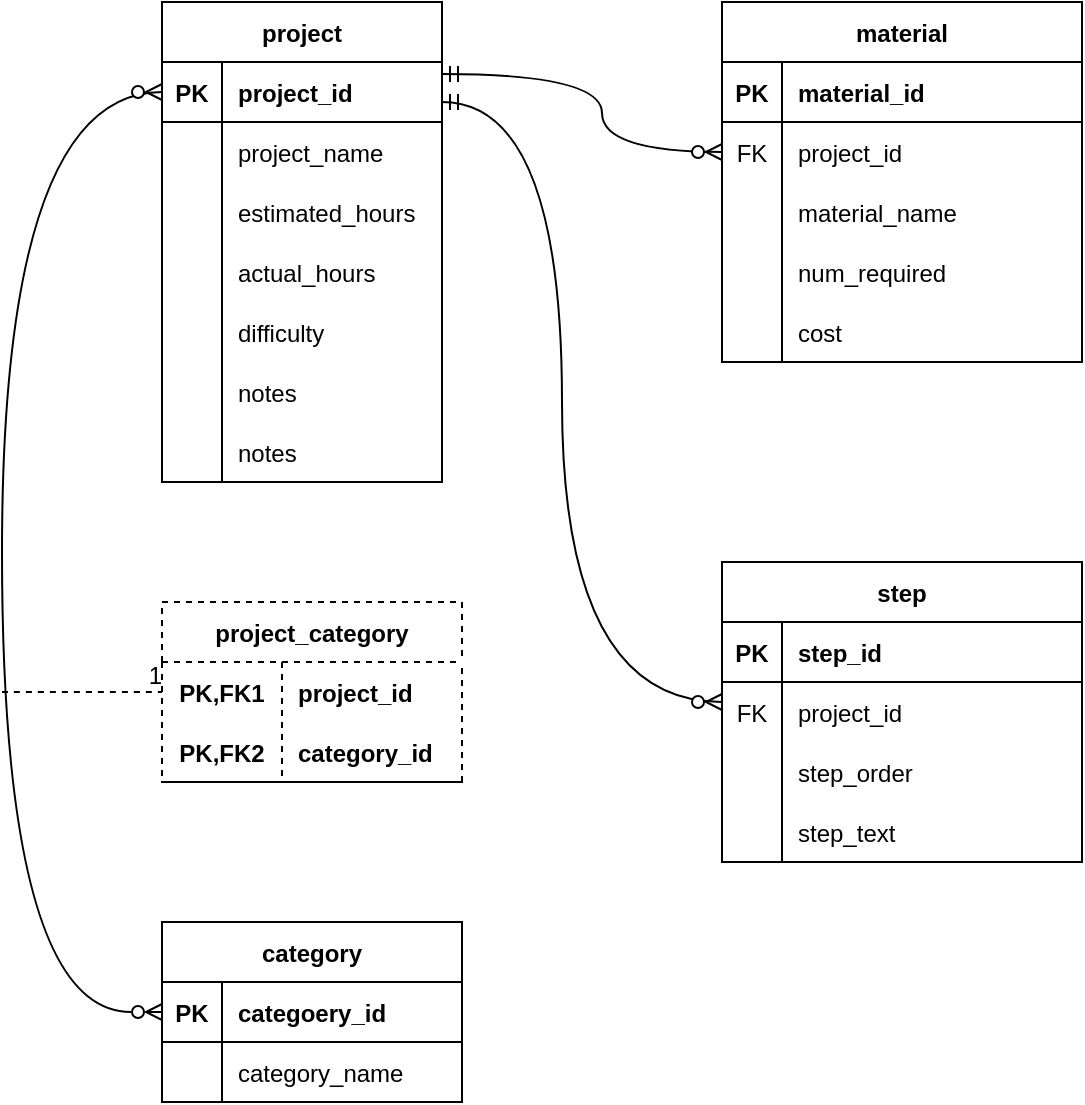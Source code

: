 <mxfile version="20.7.4" type="device"><diagram id="_lBNeHZ1wVyn_Tnnylf4" name="Page-1"><mxGraphModel dx="1434" dy="812" grid="1" gridSize="10" guides="1" tooltips="1" connect="1" arrows="1" fold="1" page="1" pageScale="1" pageWidth="850" pageHeight="1100" math="0" shadow="0"><root><mxCell id="0"/><mxCell id="1" parent="0"/><mxCell id="NZFhMvVjmMI9TA1e7Wic-1" value="project" style="shape=table;startSize=30;container=1;collapsible=1;childLayout=tableLayout;fixedRows=1;rowLines=0;fontStyle=1;align=center;resizeLast=1;" vertex="1" parent="1"><mxGeometry x="170" y="120" width="140" height="240" as="geometry"/></mxCell><mxCell id="NZFhMvVjmMI9TA1e7Wic-2" value="" style="shape=tableRow;horizontal=0;startSize=0;swimlaneHead=0;swimlaneBody=0;fillColor=none;collapsible=0;dropTarget=0;points=[[0,0.5],[1,0.5]];portConstraint=eastwest;top=0;left=0;right=0;bottom=1;" vertex="1" parent="NZFhMvVjmMI9TA1e7Wic-1"><mxGeometry y="30" width="140" height="30" as="geometry"/></mxCell><mxCell id="NZFhMvVjmMI9TA1e7Wic-3" value="PK" style="shape=partialRectangle;connectable=0;fillColor=none;top=0;left=0;bottom=0;right=0;fontStyle=1;overflow=hidden;" vertex="1" parent="NZFhMvVjmMI9TA1e7Wic-2"><mxGeometry width="30" height="30" as="geometry"><mxRectangle width="30" height="30" as="alternateBounds"/></mxGeometry></mxCell><mxCell id="NZFhMvVjmMI9TA1e7Wic-4" value="project_id    " style="shape=partialRectangle;connectable=0;fillColor=none;top=0;left=0;bottom=0;right=0;align=left;spacingLeft=6;fontStyle=1;overflow=hidden;strokeColor=default;" vertex="1" parent="NZFhMvVjmMI9TA1e7Wic-2"><mxGeometry x="30" width="110" height="30" as="geometry"><mxRectangle width="110" height="30" as="alternateBounds"/></mxGeometry></mxCell><mxCell id="NZFhMvVjmMI9TA1e7Wic-5" value="" style="shape=tableRow;horizontal=0;startSize=0;swimlaneHead=0;swimlaneBody=0;fillColor=none;collapsible=0;dropTarget=0;points=[[0,0.5],[1,0.5]];portConstraint=eastwest;top=0;left=0;right=0;bottom=0;" vertex="1" parent="NZFhMvVjmMI9TA1e7Wic-1"><mxGeometry y="60" width="140" height="30" as="geometry"/></mxCell><mxCell id="NZFhMvVjmMI9TA1e7Wic-6" value="" style="shape=partialRectangle;connectable=0;fillColor=none;top=0;left=0;bottom=0;right=0;editable=1;overflow=hidden;" vertex="1" parent="NZFhMvVjmMI9TA1e7Wic-5"><mxGeometry width="30" height="30" as="geometry"><mxRectangle width="30" height="30" as="alternateBounds"/></mxGeometry></mxCell><mxCell id="NZFhMvVjmMI9TA1e7Wic-7" value="project_name" style="shape=partialRectangle;connectable=0;fillColor=none;top=0;left=0;bottom=0;right=0;align=left;spacingLeft=6;overflow=hidden;" vertex="1" parent="NZFhMvVjmMI9TA1e7Wic-5"><mxGeometry x="30" width="110" height="30" as="geometry"><mxRectangle width="110" height="30" as="alternateBounds"/></mxGeometry></mxCell><mxCell id="NZFhMvVjmMI9TA1e7Wic-8" value="" style="shape=tableRow;horizontal=0;startSize=0;swimlaneHead=0;swimlaneBody=0;fillColor=none;collapsible=0;dropTarget=0;points=[[0,0.5],[1,0.5]];portConstraint=eastwest;top=0;left=0;right=0;bottom=0;" vertex="1" parent="NZFhMvVjmMI9TA1e7Wic-1"><mxGeometry y="90" width="140" height="30" as="geometry"/></mxCell><mxCell id="NZFhMvVjmMI9TA1e7Wic-9" value="" style="shape=partialRectangle;connectable=0;fillColor=none;top=0;left=0;bottom=0;right=0;editable=1;overflow=hidden;" vertex="1" parent="NZFhMvVjmMI9TA1e7Wic-8"><mxGeometry width="30" height="30" as="geometry"><mxRectangle width="30" height="30" as="alternateBounds"/></mxGeometry></mxCell><mxCell id="NZFhMvVjmMI9TA1e7Wic-10" value="estimated_hours" style="shape=partialRectangle;connectable=0;fillColor=none;top=0;left=0;bottom=0;right=0;align=left;spacingLeft=6;overflow=hidden;" vertex="1" parent="NZFhMvVjmMI9TA1e7Wic-8"><mxGeometry x="30" width="110" height="30" as="geometry"><mxRectangle width="110" height="30" as="alternateBounds"/></mxGeometry></mxCell><mxCell id="NZFhMvVjmMI9TA1e7Wic-11" value="" style="shape=tableRow;horizontal=0;startSize=0;swimlaneHead=0;swimlaneBody=0;fillColor=none;collapsible=0;dropTarget=0;points=[[0,0.5],[1,0.5]];portConstraint=eastwest;top=0;left=0;right=0;bottom=0;" vertex="1" parent="NZFhMvVjmMI9TA1e7Wic-1"><mxGeometry y="120" width="140" height="30" as="geometry"/></mxCell><mxCell id="NZFhMvVjmMI9TA1e7Wic-12" value="" style="shape=partialRectangle;connectable=0;fillColor=none;top=0;left=0;bottom=0;right=0;editable=1;overflow=hidden;" vertex="1" parent="NZFhMvVjmMI9TA1e7Wic-11"><mxGeometry width="30" height="30" as="geometry"><mxRectangle width="30" height="30" as="alternateBounds"/></mxGeometry></mxCell><mxCell id="NZFhMvVjmMI9TA1e7Wic-13" value="actual_hours" style="shape=partialRectangle;connectable=0;fillColor=none;top=0;left=0;bottom=0;right=0;align=left;spacingLeft=6;overflow=hidden;" vertex="1" parent="NZFhMvVjmMI9TA1e7Wic-11"><mxGeometry x="30" width="110" height="30" as="geometry"><mxRectangle width="110" height="30" as="alternateBounds"/></mxGeometry></mxCell><mxCell id="NZFhMvVjmMI9TA1e7Wic-17" style="shape=tableRow;horizontal=0;startSize=0;swimlaneHead=0;swimlaneBody=0;fillColor=none;collapsible=0;dropTarget=0;points=[[0,0.5],[1,0.5]];portConstraint=eastwest;top=0;left=0;right=0;bottom=0;" vertex="1" parent="NZFhMvVjmMI9TA1e7Wic-1"><mxGeometry y="150" width="140" height="30" as="geometry"/></mxCell><mxCell id="NZFhMvVjmMI9TA1e7Wic-18" style="shape=partialRectangle;connectable=0;fillColor=none;top=0;left=0;bottom=0;right=0;editable=1;overflow=hidden;" vertex="1" parent="NZFhMvVjmMI9TA1e7Wic-17"><mxGeometry width="30" height="30" as="geometry"><mxRectangle width="30" height="30" as="alternateBounds"/></mxGeometry></mxCell><mxCell id="NZFhMvVjmMI9TA1e7Wic-19" value="difficulty" style="shape=partialRectangle;connectable=0;fillColor=none;top=0;left=0;bottom=0;right=0;align=left;spacingLeft=6;overflow=hidden;" vertex="1" parent="NZFhMvVjmMI9TA1e7Wic-17"><mxGeometry x="30" width="110" height="30" as="geometry"><mxRectangle width="110" height="30" as="alternateBounds"/></mxGeometry></mxCell><mxCell id="NZFhMvVjmMI9TA1e7Wic-14" style="shape=tableRow;horizontal=0;startSize=0;swimlaneHead=0;swimlaneBody=0;fillColor=none;collapsible=0;dropTarget=0;points=[[0,0.5],[1,0.5]];portConstraint=eastwest;top=0;left=0;right=0;bottom=0;" vertex="1" parent="NZFhMvVjmMI9TA1e7Wic-1"><mxGeometry y="180" width="140" height="30" as="geometry"/></mxCell><mxCell id="NZFhMvVjmMI9TA1e7Wic-15" style="shape=partialRectangle;connectable=0;fillColor=none;top=0;left=0;bottom=0;right=0;editable=1;overflow=hidden;" vertex="1" parent="NZFhMvVjmMI9TA1e7Wic-14"><mxGeometry width="30" height="30" as="geometry"><mxRectangle width="30" height="30" as="alternateBounds"/></mxGeometry></mxCell><mxCell id="NZFhMvVjmMI9TA1e7Wic-16" value="notes" style="shape=partialRectangle;connectable=0;fillColor=none;top=0;left=0;bottom=0;right=0;align=left;spacingLeft=6;overflow=hidden;" vertex="1" parent="NZFhMvVjmMI9TA1e7Wic-14"><mxGeometry x="30" width="110" height="30" as="geometry"><mxRectangle width="110" height="30" as="alternateBounds"/></mxGeometry></mxCell><mxCell id="NZFhMvVjmMI9TA1e7Wic-110" style="shape=tableRow;horizontal=0;startSize=0;swimlaneHead=0;swimlaneBody=0;fillColor=none;collapsible=0;dropTarget=0;points=[[0,0.5],[1,0.5]];portConstraint=eastwest;top=0;left=0;right=0;bottom=0;" vertex="1" parent="NZFhMvVjmMI9TA1e7Wic-1"><mxGeometry y="210" width="140" height="30" as="geometry"/></mxCell><mxCell id="NZFhMvVjmMI9TA1e7Wic-111" style="shape=partialRectangle;connectable=0;fillColor=none;top=0;left=0;bottom=0;right=0;editable=1;overflow=hidden;" vertex="1" parent="NZFhMvVjmMI9TA1e7Wic-110"><mxGeometry width="30" height="30" as="geometry"><mxRectangle width="30" height="30" as="alternateBounds"/></mxGeometry></mxCell><mxCell id="NZFhMvVjmMI9TA1e7Wic-112" value="notes" style="shape=partialRectangle;connectable=0;fillColor=none;top=0;left=0;bottom=0;right=0;align=left;spacingLeft=6;overflow=hidden;" vertex="1" parent="NZFhMvVjmMI9TA1e7Wic-110"><mxGeometry x="30" width="110" height="30" as="geometry"><mxRectangle width="110" height="30" as="alternateBounds"/></mxGeometry></mxCell><mxCell id="NZFhMvVjmMI9TA1e7Wic-26" value="material" style="shape=table;startSize=30;container=1;collapsible=1;childLayout=tableLayout;fixedRows=1;rowLines=0;fontStyle=1;align=center;resizeLast=1;" vertex="1" parent="1"><mxGeometry x="450" y="120" width="180" height="180" as="geometry"/></mxCell><mxCell id="NZFhMvVjmMI9TA1e7Wic-27" value="" style="shape=tableRow;horizontal=0;startSize=0;swimlaneHead=0;swimlaneBody=0;fillColor=none;collapsible=0;dropTarget=0;points=[[0,0.5],[1,0.5]];portConstraint=eastwest;top=0;left=0;right=0;bottom=1;" vertex="1" parent="NZFhMvVjmMI9TA1e7Wic-26"><mxGeometry y="30" width="180" height="30" as="geometry"/></mxCell><mxCell id="NZFhMvVjmMI9TA1e7Wic-28" value="PK" style="shape=partialRectangle;connectable=0;fillColor=none;top=0;left=0;bottom=0;right=0;fontStyle=1;overflow=hidden;" vertex="1" parent="NZFhMvVjmMI9TA1e7Wic-27"><mxGeometry width="30" height="30" as="geometry"><mxRectangle width="30" height="30" as="alternateBounds"/></mxGeometry></mxCell><mxCell id="NZFhMvVjmMI9TA1e7Wic-29" value="material_id" style="shape=partialRectangle;connectable=0;fillColor=none;top=0;left=0;bottom=0;right=0;align=left;spacingLeft=6;fontStyle=1;overflow=hidden;" vertex="1" parent="NZFhMvVjmMI9TA1e7Wic-27"><mxGeometry x="30" width="150" height="30" as="geometry"><mxRectangle width="150" height="30" as="alternateBounds"/></mxGeometry></mxCell><mxCell id="NZFhMvVjmMI9TA1e7Wic-30" value="" style="shape=tableRow;horizontal=0;startSize=0;swimlaneHead=0;swimlaneBody=0;fillColor=none;collapsible=0;dropTarget=0;points=[[0,0.5],[1,0.5]];portConstraint=eastwest;top=0;left=0;right=0;bottom=0;" vertex="1" parent="NZFhMvVjmMI9TA1e7Wic-26"><mxGeometry y="60" width="180" height="30" as="geometry"/></mxCell><mxCell id="NZFhMvVjmMI9TA1e7Wic-31" value="FK" style="shape=partialRectangle;connectable=0;fillColor=none;top=0;left=0;bottom=0;right=0;editable=1;overflow=hidden;" vertex="1" parent="NZFhMvVjmMI9TA1e7Wic-30"><mxGeometry width="30" height="30" as="geometry"><mxRectangle width="30" height="30" as="alternateBounds"/></mxGeometry></mxCell><mxCell id="NZFhMvVjmMI9TA1e7Wic-32" value="project_id" style="shape=partialRectangle;connectable=0;fillColor=none;top=0;left=0;bottom=0;right=0;align=left;spacingLeft=6;overflow=hidden;" vertex="1" parent="NZFhMvVjmMI9TA1e7Wic-30"><mxGeometry x="30" width="150" height="30" as="geometry"><mxRectangle width="150" height="30" as="alternateBounds"/></mxGeometry></mxCell><mxCell id="NZFhMvVjmMI9TA1e7Wic-36" value="" style="shape=tableRow;horizontal=0;startSize=0;swimlaneHead=0;swimlaneBody=0;fillColor=none;collapsible=0;dropTarget=0;points=[[0,0.5],[1,0.5]];portConstraint=eastwest;top=0;left=0;right=0;bottom=0;" vertex="1" parent="NZFhMvVjmMI9TA1e7Wic-26"><mxGeometry y="90" width="180" height="30" as="geometry"/></mxCell><mxCell id="NZFhMvVjmMI9TA1e7Wic-37" value="" style="shape=partialRectangle;connectable=0;fillColor=none;top=0;left=0;bottom=0;right=0;editable=1;overflow=hidden;" vertex="1" parent="NZFhMvVjmMI9TA1e7Wic-36"><mxGeometry width="30" height="30" as="geometry"><mxRectangle width="30" height="30" as="alternateBounds"/></mxGeometry></mxCell><mxCell id="NZFhMvVjmMI9TA1e7Wic-38" value="material_name" style="shape=partialRectangle;connectable=0;fillColor=none;top=0;left=0;bottom=0;right=0;align=left;spacingLeft=6;overflow=hidden;" vertex="1" parent="NZFhMvVjmMI9TA1e7Wic-36"><mxGeometry x="30" width="150" height="30" as="geometry"><mxRectangle width="150" height="30" as="alternateBounds"/></mxGeometry></mxCell><mxCell id="NZFhMvVjmMI9TA1e7Wic-45" style="shape=tableRow;horizontal=0;startSize=0;swimlaneHead=0;swimlaneBody=0;fillColor=none;collapsible=0;dropTarget=0;points=[[0,0.5],[1,0.5]];portConstraint=eastwest;top=0;left=0;right=0;bottom=0;" vertex="1" parent="NZFhMvVjmMI9TA1e7Wic-26"><mxGeometry y="120" width="180" height="30" as="geometry"/></mxCell><mxCell id="NZFhMvVjmMI9TA1e7Wic-46" style="shape=partialRectangle;connectable=0;fillColor=none;top=0;left=0;bottom=0;right=0;editable=1;overflow=hidden;" vertex="1" parent="NZFhMvVjmMI9TA1e7Wic-45"><mxGeometry width="30" height="30" as="geometry"><mxRectangle width="30" height="30" as="alternateBounds"/></mxGeometry></mxCell><mxCell id="NZFhMvVjmMI9TA1e7Wic-47" value="num_required" style="shape=partialRectangle;connectable=0;fillColor=none;top=0;left=0;bottom=0;right=0;align=left;spacingLeft=6;overflow=hidden;" vertex="1" parent="NZFhMvVjmMI9TA1e7Wic-45"><mxGeometry x="30" width="150" height="30" as="geometry"><mxRectangle width="150" height="30" as="alternateBounds"/></mxGeometry></mxCell><mxCell id="NZFhMvVjmMI9TA1e7Wic-42" style="shape=tableRow;horizontal=0;startSize=0;swimlaneHead=0;swimlaneBody=0;fillColor=none;collapsible=0;dropTarget=0;points=[[0,0.5],[1,0.5]];portConstraint=eastwest;top=0;left=0;right=0;bottom=0;" vertex="1" parent="NZFhMvVjmMI9TA1e7Wic-26"><mxGeometry y="150" width="180" height="30" as="geometry"/></mxCell><mxCell id="NZFhMvVjmMI9TA1e7Wic-43" style="shape=partialRectangle;connectable=0;fillColor=none;top=0;left=0;bottom=0;right=0;editable=1;overflow=hidden;" vertex="1" parent="NZFhMvVjmMI9TA1e7Wic-42"><mxGeometry width="30" height="30" as="geometry"><mxRectangle width="30" height="30" as="alternateBounds"/></mxGeometry></mxCell><mxCell id="NZFhMvVjmMI9TA1e7Wic-44" value="cost" style="shape=partialRectangle;connectable=0;fillColor=none;top=0;left=0;bottom=0;right=0;align=left;spacingLeft=6;overflow=hidden;" vertex="1" parent="NZFhMvVjmMI9TA1e7Wic-42"><mxGeometry x="30" width="150" height="30" as="geometry"><mxRectangle width="150" height="30" as="alternateBounds"/></mxGeometry></mxCell><mxCell id="NZFhMvVjmMI9TA1e7Wic-61" value="step" style="shape=table;startSize=30;container=1;collapsible=1;childLayout=tableLayout;fixedRows=1;rowLines=0;fontStyle=1;align=center;resizeLast=1;strokeColor=default;" vertex="1" parent="1"><mxGeometry x="450" y="400" width="180" height="150" as="geometry"/></mxCell><mxCell id="NZFhMvVjmMI9TA1e7Wic-62" value="" style="shape=tableRow;horizontal=0;startSize=0;swimlaneHead=0;swimlaneBody=0;fillColor=none;collapsible=0;dropTarget=0;points=[[0,0.5],[1,0.5]];portConstraint=eastwest;top=0;left=0;right=0;bottom=1;strokeColor=default;fontStyle=4" vertex="1" parent="NZFhMvVjmMI9TA1e7Wic-61"><mxGeometry y="30" width="180" height="30" as="geometry"/></mxCell><mxCell id="NZFhMvVjmMI9TA1e7Wic-63" value="PK" style="shape=partialRectangle;connectable=0;fillColor=none;top=0;left=0;bottom=0;right=0;fontStyle=1;overflow=hidden;strokeColor=default;" vertex="1" parent="NZFhMvVjmMI9TA1e7Wic-62"><mxGeometry width="30" height="30" as="geometry"><mxRectangle width="30" height="30" as="alternateBounds"/></mxGeometry></mxCell><mxCell id="NZFhMvVjmMI9TA1e7Wic-64" value="step_id" style="shape=partialRectangle;connectable=0;fillColor=none;top=0;left=0;bottom=0;right=0;align=left;spacingLeft=6;fontStyle=1;overflow=hidden;strokeColor=default;" vertex="1" parent="NZFhMvVjmMI9TA1e7Wic-62"><mxGeometry x="30" width="150" height="30" as="geometry"><mxRectangle width="150" height="30" as="alternateBounds"/></mxGeometry></mxCell><mxCell id="NZFhMvVjmMI9TA1e7Wic-65" value="" style="shape=tableRow;horizontal=0;startSize=0;swimlaneHead=0;swimlaneBody=0;fillColor=none;collapsible=0;dropTarget=0;points=[[0,0.5],[1,0.5]];portConstraint=eastwest;top=0;left=0;right=0;bottom=0;strokeColor=default;" vertex="1" parent="NZFhMvVjmMI9TA1e7Wic-61"><mxGeometry y="60" width="180" height="30" as="geometry"/></mxCell><mxCell id="NZFhMvVjmMI9TA1e7Wic-66" value="FK" style="shape=partialRectangle;connectable=0;fillColor=none;top=0;left=0;bottom=0;right=0;editable=1;overflow=hidden;strokeColor=default;" vertex="1" parent="NZFhMvVjmMI9TA1e7Wic-65"><mxGeometry width="30" height="30" as="geometry"><mxRectangle width="30" height="30" as="alternateBounds"/></mxGeometry></mxCell><mxCell id="NZFhMvVjmMI9TA1e7Wic-67" value="project_id" style="shape=partialRectangle;connectable=0;fillColor=none;top=0;left=0;bottom=0;right=0;align=left;spacingLeft=6;overflow=hidden;strokeColor=default;" vertex="1" parent="NZFhMvVjmMI9TA1e7Wic-65"><mxGeometry x="30" width="150" height="30" as="geometry"><mxRectangle width="150" height="30" as="alternateBounds"/></mxGeometry></mxCell><mxCell id="NZFhMvVjmMI9TA1e7Wic-68" value="" style="shape=tableRow;horizontal=0;startSize=0;swimlaneHead=0;swimlaneBody=0;fillColor=none;collapsible=0;dropTarget=0;points=[[0,0.5],[1,0.5]];portConstraint=eastwest;top=0;left=0;right=0;bottom=0;strokeColor=default;" vertex="1" parent="NZFhMvVjmMI9TA1e7Wic-61"><mxGeometry y="90" width="180" height="30" as="geometry"/></mxCell><mxCell id="NZFhMvVjmMI9TA1e7Wic-69" value="" style="shape=partialRectangle;connectable=0;fillColor=none;top=0;left=0;bottom=0;right=0;editable=1;overflow=hidden;strokeColor=default;" vertex="1" parent="NZFhMvVjmMI9TA1e7Wic-68"><mxGeometry width="30" height="30" as="geometry"><mxRectangle width="30" height="30" as="alternateBounds"/></mxGeometry></mxCell><mxCell id="NZFhMvVjmMI9TA1e7Wic-70" value="step_order" style="shape=partialRectangle;connectable=0;fillColor=none;top=0;left=0;bottom=0;right=0;align=left;spacingLeft=6;overflow=hidden;strokeColor=default;" vertex="1" parent="NZFhMvVjmMI9TA1e7Wic-68"><mxGeometry x="30" width="150" height="30" as="geometry"><mxRectangle width="150" height="30" as="alternateBounds"/></mxGeometry></mxCell><mxCell id="NZFhMvVjmMI9TA1e7Wic-71" value="" style="shape=tableRow;horizontal=0;startSize=0;swimlaneHead=0;swimlaneBody=0;fillColor=none;collapsible=0;dropTarget=0;points=[[0,0.5],[1,0.5]];portConstraint=eastwest;top=0;left=0;right=0;bottom=0;strokeColor=default;" vertex="1" parent="NZFhMvVjmMI9TA1e7Wic-61"><mxGeometry y="120" width="180" height="30" as="geometry"/></mxCell><mxCell id="NZFhMvVjmMI9TA1e7Wic-72" value="" style="shape=partialRectangle;connectable=0;fillColor=none;top=0;left=0;bottom=0;right=0;editable=1;overflow=hidden;strokeColor=default;" vertex="1" parent="NZFhMvVjmMI9TA1e7Wic-71"><mxGeometry width="30" height="30" as="geometry"><mxRectangle width="30" height="30" as="alternateBounds"/></mxGeometry></mxCell><mxCell id="NZFhMvVjmMI9TA1e7Wic-73" value="step_text" style="shape=partialRectangle;connectable=0;fillColor=none;top=0;left=0;bottom=0;right=0;align=left;spacingLeft=6;overflow=hidden;strokeColor=default;" vertex="1" parent="NZFhMvVjmMI9TA1e7Wic-71"><mxGeometry x="30" width="150" height="30" as="geometry"><mxRectangle width="150" height="30" as="alternateBounds"/></mxGeometry></mxCell><mxCell id="NZFhMvVjmMI9TA1e7Wic-74" value="category" style="shape=table;startSize=30;container=1;collapsible=1;childLayout=tableLayout;fixedRows=1;rowLines=0;fontStyle=1;align=center;resizeLast=1;strokeColor=default;" vertex="1" parent="1"><mxGeometry x="170" y="580" width="150" height="90" as="geometry"/></mxCell><mxCell id="NZFhMvVjmMI9TA1e7Wic-75" value="" style="shape=tableRow;horizontal=0;startSize=0;swimlaneHead=0;swimlaneBody=0;fillColor=none;collapsible=0;dropTarget=0;points=[[0,0.5],[1,0.5]];portConstraint=eastwest;top=0;left=0;right=0;bottom=1;strokeColor=default;" vertex="1" parent="NZFhMvVjmMI9TA1e7Wic-74"><mxGeometry y="30" width="150" height="30" as="geometry"/></mxCell><mxCell id="NZFhMvVjmMI9TA1e7Wic-76" value="PK" style="shape=partialRectangle;connectable=0;fillColor=none;top=0;left=0;bottom=0;right=0;fontStyle=1;overflow=hidden;strokeColor=default;" vertex="1" parent="NZFhMvVjmMI9TA1e7Wic-75"><mxGeometry width="30" height="30" as="geometry"><mxRectangle width="30" height="30" as="alternateBounds"/></mxGeometry></mxCell><mxCell id="NZFhMvVjmMI9TA1e7Wic-77" value="categoery_id" style="shape=partialRectangle;connectable=0;fillColor=none;top=0;left=0;bottom=0;right=0;align=left;spacingLeft=6;fontStyle=1;overflow=hidden;strokeColor=default;" vertex="1" parent="NZFhMvVjmMI9TA1e7Wic-75"><mxGeometry x="30" width="120" height="30" as="geometry"><mxRectangle width="120" height="30" as="alternateBounds"/></mxGeometry></mxCell><mxCell id="NZFhMvVjmMI9TA1e7Wic-78" value="" style="shape=tableRow;horizontal=0;startSize=0;swimlaneHead=0;swimlaneBody=0;fillColor=none;collapsible=0;dropTarget=0;points=[[0,0.5],[1,0.5]];portConstraint=eastwest;top=0;left=0;right=0;bottom=0;strokeColor=default;" vertex="1" parent="NZFhMvVjmMI9TA1e7Wic-74"><mxGeometry y="60" width="150" height="30" as="geometry"/></mxCell><mxCell id="NZFhMvVjmMI9TA1e7Wic-79" value="" style="shape=partialRectangle;connectable=0;fillColor=none;top=0;left=0;bottom=0;right=0;editable=1;overflow=hidden;strokeColor=default;" vertex="1" parent="NZFhMvVjmMI9TA1e7Wic-78"><mxGeometry width="30" height="30" as="geometry"><mxRectangle width="30" height="30" as="alternateBounds"/></mxGeometry></mxCell><mxCell id="NZFhMvVjmMI9TA1e7Wic-80" value="category_name" style="shape=partialRectangle;connectable=0;fillColor=none;top=0;left=0;bottom=0;right=0;align=left;spacingLeft=6;overflow=hidden;strokeColor=default;" vertex="1" parent="NZFhMvVjmMI9TA1e7Wic-78"><mxGeometry x="30" width="120" height="30" as="geometry"><mxRectangle width="120" height="30" as="alternateBounds"/></mxGeometry></mxCell><mxCell id="NZFhMvVjmMI9TA1e7Wic-87" value="project_category" style="shape=table;startSize=30;container=1;collapsible=1;childLayout=tableLayout;fixedRows=1;rowLines=0;fontStyle=1;align=center;resizeLast=1;strokeColor=default;dashed=1;" vertex="1" parent="1"><mxGeometry x="170" y="420" width="150" height="90" as="geometry"/></mxCell><mxCell id="NZFhMvVjmMI9TA1e7Wic-88" value="" style="shape=tableRow;horizontal=0;startSize=0;swimlaneHead=0;swimlaneBody=0;fillColor=none;collapsible=0;dropTarget=0;points=[[0,0.5],[1,0.5]];portConstraint=eastwest;top=0;left=0;right=0;bottom=0;strokeColor=default;" vertex="1" parent="NZFhMvVjmMI9TA1e7Wic-87"><mxGeometry y="30" width="150" height="30" as="geometry"/></mxCell><mxCell id="NZFhMvVjmMI9TA1e7Wic-89" value="PK,FK1" style="shape=partialRectangle;connectable=0;fillColor=none;top=0;left=0;bottom=0;right=0;fontStyle=1;overflow=hidden;strokeColor=default;" vertex="1" parent="NZFhMvVjmMI9TA1e7Wic-88"><mxGeometry width="60" height="30" as="geometry"><mxRectangle width="60" height="30" as="alternateBounds"/></mxGeometry></mxCell><mxCell id="NZFhMvVjmMI9TA1e7Wic-90" value="project_id" style="shape=partialRectangle;connectable=0;fillColor=none;top=0;left=0;bottom=0;right=0;align=left;spacingLeft=6;fontStyle=1;overflow=hidden;strokeColor=default;" vertex="1" parent="NZFhMvVjmMI9TA1e7Wic-88"><mxGeometry x="60" width="90" height="30" as="geometry"><mxRectangle width="90" height="30" as="alternateBounds"/></mxGeometry></mxCell><mxCell id="NZFhMvVjmMI9TA1e7Wic-91" value="" style="shape=tableRow;horizontal=0;startSize=0;swimlaneHead=0;swimlaneBody=0;fillColor=none;collapsible=0;dropTarget=0;points=[[0,0.5],[1,0.5]];portConstraint=eastwest;top=0;left=0;right=0;bottom=1;strokeColor=default;" vertex="1" parent="NZFhMvVjmMI9TA1e7Wic-87"><mxGeometry y="60" width="150" height="30" as="geometry"/></mxCell><mxCell id="NZFhMvVjmMI9TA1e7Wic-92" value="PK,FK2" style="shape=partialRectangle;connectable=0;fillColor=none;top=0;left=0;bottom=0;right=0;fontStyle=1;overflow=hidden;strokeColor=default;" vertex="1" parent="NZFhMvVjmMI9TA1e7Wic-91"><mxGeometry width="60" height="30" as="geometry"><mxRectangle width="60" height="30" as="alternateBounds"/></mxGeometry></mxCell><mxCell id="NZFhMvVjmMI9TA1e7Wic-93" value="category_id" style="shape=partialRectangle;connectable=0;fillColor=none;top=0;left=0;bottom=0;right=0;align=left;spacingLeft=6;fontStyle=1;overflow=hidden;strokeColor=default;" vertex="1" parent="NZFhMvVjmMI9TA1e7Wic-91"><mxGeometry x="60" width="90" height="30" as="geometry"><mxRectangle width="90" height="30" as="alternateBounds"/></mxGeometry></mxCell><mxCell id="NZFhMvVjmMI9TA1e7Wic-100" value="" style="fontSize=12;html=1;endArrow=ERzeroToMany;endFill=1;rounded=0;edgeStyle=orthogonalEdgeStyle;curved=1;entryX=0;entryY=0.5;entryDx=0;entryDy=0;startArrow=ERzeroToMany;startFill=0;" edge="1" parent="1" source="NZFhMvVjmMI9TA1e7Wic-75" target="NZFhMvVjmMI9TA1e7Wic-2"><mxGeometry width="100" height="100" relative="1" as="geometry"><mxPoint x="100" y="350" as="sourcePoint"/><mxPoint x="200" y="250" as="targetPoint"/><Array as="points"><mxPoint x="90" y="625"/><mxPoint x="90" y="165"/></Array></mxGeometry></mxCell><mxCell id="NZFhMvVjmMI9TA1e7Wic-101" value="" style="endArrow=none;html=1;rounded=0;curved=1;entryX=0;entryY=0.5;entryDx=0;entryDy=0;dashed=1;" edge="1" parent="1" target="NZFhMvVjmMI9TA1e7Wic-87"><mxGeometry relative="1" as="geometry"><mxPoint x="90" y="465" as="sourcePoint"/><mxPoint x="260" y="460" as="targetPoint"/></mxGeometry></mxCell><mxCell id="NZFhMvVjmMI9TA1e7Wic-102" value="1" style="resizable=0;html=1;align=right;verticalAlign=bottom;dashed=1;strokeColor=default;" connectable="0" vertex="1" parent="NZFhMvVjmMI9TA1e7Wic-101"><mxGeometry x="1" relative="1" as="geometry"/></mxCell><mxCell id="NZFhMvVjmMI9TA1e7Wic-103" value="" style="fontSize=12;html=1;endArrow=ERzeroToMany;endFill=1;rounded=0;entryX=0;entryY=0.5;entryDx=0;entryDy=0;startArrow=ERmandOne;startFill=0;edgeStyle=orthogonalEdgeStyle;curved=1;" edge="1" parent="1" target="NZFhMvVjmMI9TA1e7Wic-30"><mxGeometry width="100" height="100" relative="1" as="geometry"><mxPoint x="310" y="156" as="sourcePoint"/><mxPoint x="420" y="90" as="targetPoint"/><Array as="points"><mxPoint x="390" y="156"/><mxPoint x="390" y="195"/></Array></mxGeometry></mxCell><mxCell id="NZFhMvVjmMI9TA1e7Wic-104" value="" style="fontSize=12;html=1;endArrow=ERzeroToMany;endFill=1;rounded=0;startArrow=ERmandOne;startFill=0;edgeStyle=orthogonalEdgeStyle;curved=1;" edge="1" parent="1"><mxGeometry width="100" height="100" relative="1" as="geometry"><mxPoint x="310" y="170" as="sourcePoint"/><mxPoint x="450" y="470" as="targetPoint"/><Array as="points"><mxPoint x="370" y="170"/><mxPoint x="370" y="470"/></Array></mxGeometry></mxCell></root></mxGraphModel></diagram></mxfile>